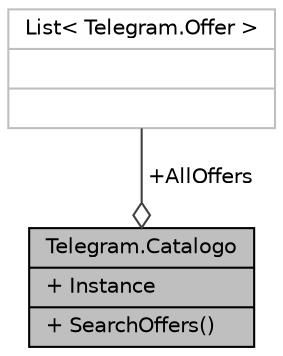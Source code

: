 digraph "Telegram.Catalogo"
{
 // INTERACTIVE_SVG=YES
 // LATEX_PDF_SIZE
  edge [fontname="Helvetica",fontsize="10",labelfontname="Helvetica",labelfontsize="10"];
  node [fontname="Helvetica",fontsize="10",shape=record];
  Node1 [label="{Telegram.Catalogo\n|+ Instance\l|+ SearchOffers()\l}",height=0.2,width=0.4,color="black", fillcolor="grey75", style="filled", fontcolor="black",tooltip=" "];
  Node2 -> Node1 [color="grey25",fontsize="10",style="solid",label=" +AllOffers" ,arrowhead="odiamond",fontname="Helvetica"];
  Node2 [label="{List\< Telegram.Offer \>\n||}",height=0.2,width=0.4,color="grey75", fillcolor="white", style="filled",tooltip=" "];
}
